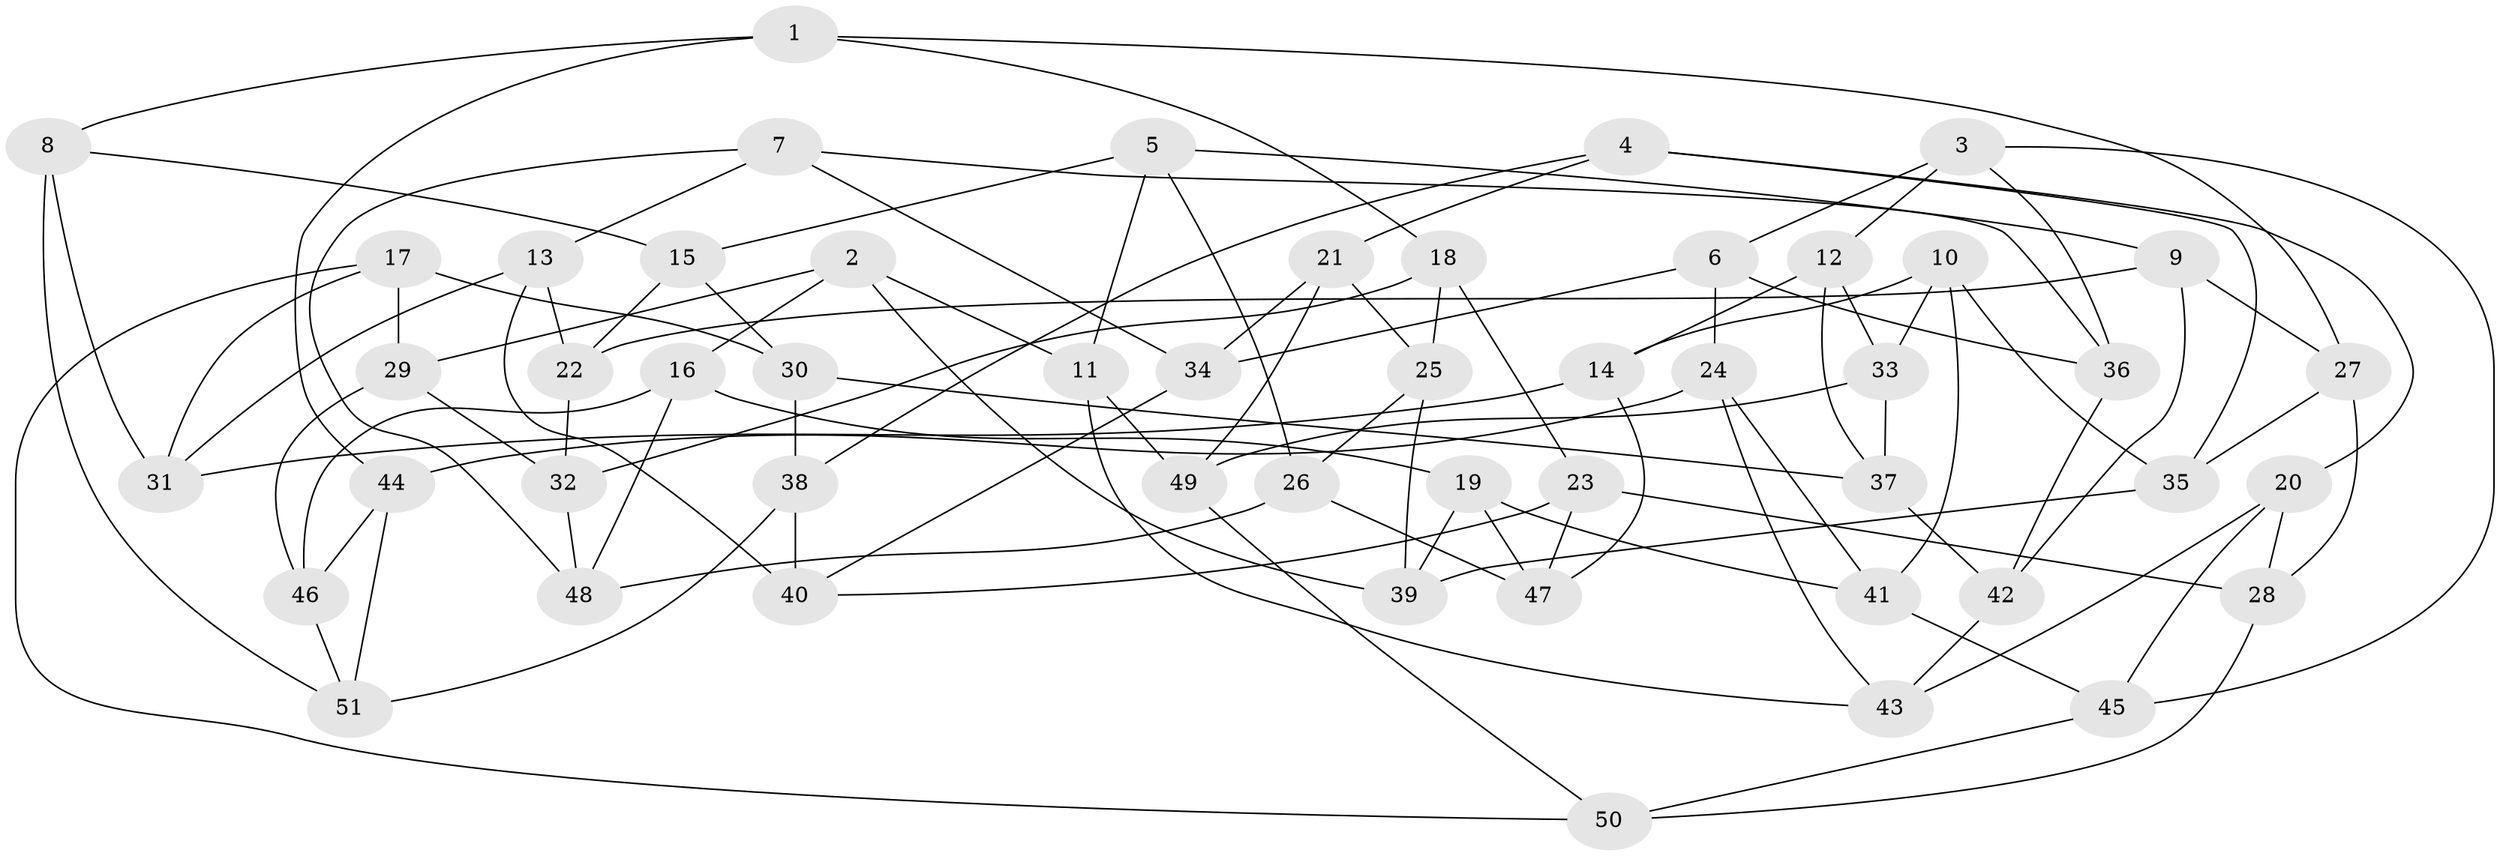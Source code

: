 // coarse degree distribution, {2: 0.1, 5: 0.15, 4: 0.3, 3: 0.2, 8: 0.1, 6: 0.1, 9: 0.05}
// Generated by graph-tools (version 1.1) at 2025/02/03/04/25 22:02:25]
// undirected, 51 vertices, 102 edges
graph export_dot {
graph [start="1"]
  node [color=gray90,style=filled];
  1;
  2;
  3;
  4;
  5;
  6;
  7;
  8;
  9;
  10;
  11;
  12;
  13;
  14;
  15;
  16;
  17;
  18;
  19;
  20;
  21;
  22;
  23;
  24;
  25;
  26;
  27;
  28;
  29;
  30;
  31;
  32;
  33;
  34;
  35;
  36;
  37;
  38;
  39;
  40;
  41;
  42;
  43;
  44;
  45;
  46;
  47;
  48;
  49;
  50;
  51;
  1 -- 27;
  1 -- 18;
  1 -- 8;
  1 -- 44;
  2 -- 16;
  2 -- 29;
  2 -- 11;
  2 -- 39;
  3 -- 12;
  3 -- 36;
  3 -- 6;
  3 -- 45;
  4 -- 35;
  4 -- 21;
  4 -- 20;
  4 -- 38;
  5 -- 26;
  5 -- 11;
  5 -- 15;
  5 -- 9;
  6 -- 34;
  6 -- 36;
  6 -- 24;
  7 -- 34;
  7 -- 48;
  7 -- 36;
  7 -- 13;
  8 -- 15;
  8 -- 51;
  8 -- 31;
  9 -- 22;
  9 -- 27;
  9 -- 42;
  10 -- 41;
  10 -- 35;
  10 -- 33;
  10 -- 14;
  11 -- 43;
  11 -- 49;
  12 -- 14;
  12 -- 33;
  12 -- 37;
  13 -- 22;
  13 -- 40;
  13 -- 31;
  14 -- 31;
  14 -- 47;
  15 -- 30;
  15 -- 22;
  16 -- 19;
  16 -- 46;
  16 -- 48;
  17 -- 29;
  17 -- 31;
  17 -- 30;
  17 -- 50;
  18 -- 23;
  18 -- 32;
  18 -- 25;
  19 -- 41;
  19 -- 47;
  19 -- 39;
  20 -- 28;
  20 -- 45;
  20 -- 43;
  21 -- 49;
  21 -- 34;
  21 -- 25;
  22 -- 32;
  23 -- 40;
  23 -- 47;
  23 -- 28;
  24 -- 41;
  24 -- 43;
  24 -- 44;
  25 -- 39;
  25 -- 26;
  26 -- 48;
  26 -- 47;
  27 -- 35;
  27 -- 28;
  28 -- 50;
  29 -- 46;
  29 -- 32;
  30 -- 38;
  30 -- 37;
  32 -- 48;
  33 -- 49;
  33 -- 37;
  34 -- 40;
  35 -- 39;
  36 -- 42;
  37 -- 42;
  38 -- 51;
  38 -- 40;
  41 -- 45;
  42 -- 43;
  44 -- 46;
  44 -- 51;
  45 -- 50;
  46 -- 51;
  49 -- 50;
}
